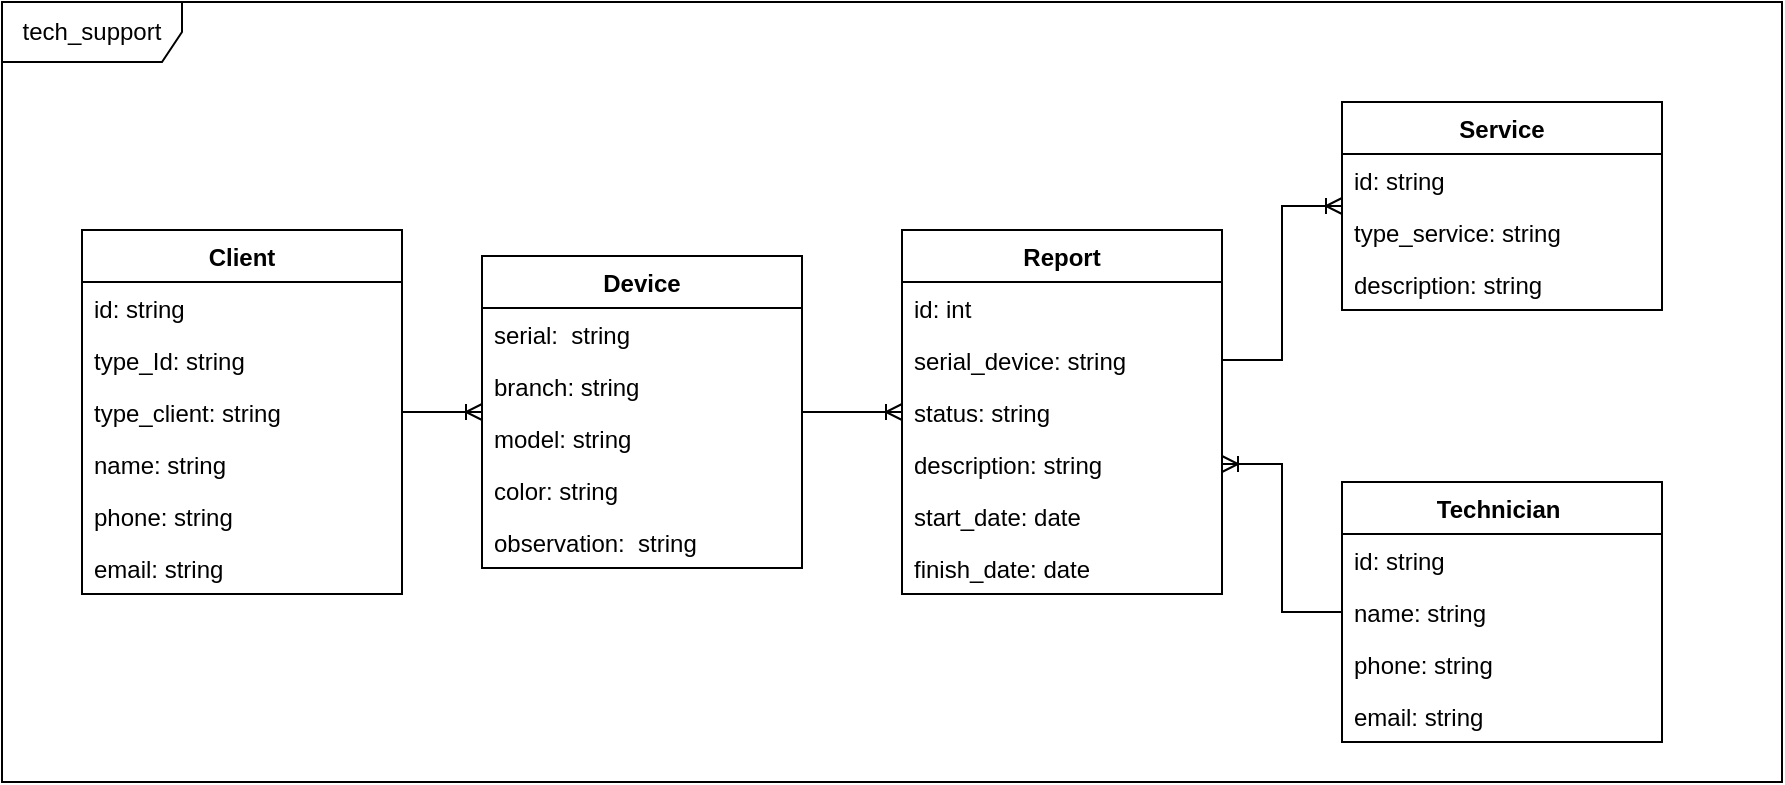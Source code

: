 <mxfile version="23.1.5" type="github">
  <diagram name="Page-1" id="c4acf3e9-155e-7222-9cf6-157b1a14988f">
    <mxGraphModel dx="2524" dy="738" grid="1" gridSize="10" guides="1" tooltips="1" connect="1" arrows="1" fold="1" page="1" pageScale="1" pageWidth="850" pageHeight="1100" background="none" math="0" shadow="0">
      <root>
        <mxCell id="0" />
        <mxCell id="1" parent="0" />
        <mxCell id="_uSCvURwKUzpiehT5G8Y-1" value="Client" style="swimlane;fontStyle=1;align=center;verticalAlign=top;childLayout=stackLayout;horizontal=1;startSize=26;horizontalStack=0;resizeParent=1;resizeParentMax=0;resizeLast=0;collapsible=1;marginBottom=0;whiteSpace=wrap;html=1;" vertex="1" parent="1">
          <mxGeometry x="-180" y="424" width="160" height="182" as="geometry" />
        </mxCell>
        <mxCell id="_uSCvURwKUzpiehT5G8Y-6" value="id: string" style="text;strokeColor=none;fillColor=none;align=left;verticalAlign=top;spacingLeft=4;spacingRight=4;overflow=hidden;rotatable=0;points=[[0,0.5],[1,0.5]];portConstraint=eastwest;whiteSpace=wrap;html=1;" vertex="1" parent="_uSCvURwKUzpiehT5G8Y-1">
          <mxGeometry y="26" width="160" height="26" as="geometry" />
        </mxCell>
        <mxCell id="_uSCvURwKUzpiehT5G8Y-9" value="type_Id: string" style="text;strokeColor=none;fillColor=none;align=left;verticalAlign=top;spacingLeft=4;spacingRight=4;overflow=hidden;rotatable=0;points=[[0,0.5],[1,0.5]];portConstraint=eastwest;whiteSpace=wrap;html=1;" vertex="1" parent="_uSCvURwKUzpiehT5G8Y-1">
          <mxGeometry y="52" width="160" height="26" as="geometry" />
        </mxCell>
        <mxCell id="_uSCvURwKUzpiehT5G8Y-2" value="type_client: string&lt;span style=&quot;white-space: pre;&quot;&gt;&#x9;&lt;/span&gt;" style="text;strokeColor=none;fillColor=none;align=left;verticalAlign=top;spacingLeft=4;spacingRight=4;overflow=hidden;rotatable=0;points=[[0,0.5],[1,0.5]];portConstraint=eastwest;whiteSpace=wrap;html=1;" vertex="1" parent="_uSCvURwKUzpiehT5G8Y-1">
          <mxGeometry y="78" width="160" height="26" as="geometry" />
        </mxCell>
        <mxCell id="_uSCvURwKUzpiehT5G8Y-5" value="name: string" style="text;strokeColor=none;fillColor=none;align=left;verticalAlign=top;spacingLeft=4;spacingRight=4;overflow=hidden;rotatable=0;points=[[0,0.5],[1,0.5]];portConstraint=eastwest;whiteSpace=wrap;html=1;" vertex="1" parent="_uSCvURwKUzpiehT5G8Y-1">
          <mxGeometry y="104" width="160" height="26" as="geometry" />
        </mxCell>
        <mxCell id="_uSCvURwKUzpiehT5G8Y-7" value="phone: string" style="text;strokeColor=none;fillColor=none;align=left;verticalAlign=top;spacingLeft=4;spacingRight=4;overflow=hidden;rotatable=0;points=[[0,0.5],[1,0.5]];portConstraint=eastwest;whiteSpace=wrap;html=1;" vertex="1" parent="_uSCvURwKUzpiehT5G8Y-1">
          <mxGeometry y="130" width="160" height="26" as="geometry" />
        </mxCell>
        <mxCell id="_uSCvURwKUzpiehT5G8Y-8" value="email: string" style="text;strokeColor=none;fillColor=none;align=left;verticalAlign=top;spacingLeft=4;spacingRight=4;overflow=hidden;rotatable=0;points=[[0,0.5],[1,0.5]];portConstraint=eastwest;whiteSpace=wrap;html=1;" vertex="1" parent="_uSCvURwKUzpiehT5G8Y-1">
          <mxGeometry y="156" width="160" height="26" as="geometry" />
        </mxCell>
        <mxCell id="_uSCvURwKUzpiehT5G8Y-10" value="Technician&amp;nbsp;" style="swimlane;fontStyle=1;align=center;verticalAlign=top;childLayout=stackLayout;horizontal=1;startSize=26;horizontalStack=0;resizeParent=1;resizeParentMax=0;resizeLast=0;collapsible=1;marginBottom=0;whiteSpace=wrap;html=1;" vertex="1" parent="1">
          <mxGeometry x="450" y="550" width="160" height="130" as="geometry" />
        </mxCell>
        <mxCell id="_uSCvURwKUzpiehT5G8Y-11" value="id: string&lt;div&gt;&lt;br/&gt;&lt;/div&gt;" style="text;strokeColor=none;fillColor=none;align=left;verticalAlign=top;spacingLeft=4;spacingRight=4;overflow=hidden;rotatable=0;points=[[0,0.5],[1,0.5]];portConstraint=eastwest;whiteSpace=wrap;html=1;" vertex="1" parent="_uSCvURwKUzpiehT5G8Y-10">
          <mxGeometry y="26" width="160" height="26" as="geometry" />
        </mxCell>
        <mxCell id="_uSCvURwKUzpiehT5G8Y-14" value="name: string" style="text;strokeColor=none;fillColor=none;align=left;verticalAlign=top;spacingLeft=4;spacingRight=4;overflow=hidden;rotatable=0;points=[[0,0.5],[1,0.5]];portConstraint=eastwest;whiteSpace=wrap;html=1;" vertex="1" parent="_uSCvURwKUzpiehT5G8Y-10">
          <mxGeometry y="52" width="160" height="26" as="geometry" />
        </mxCell>
        <mxCell id="_uSCvURwKUzpiehT5G8Y-15" value="phone: string" style="text;strokeColor=none;fillColor=none;align=left;verticalAlign=top;spacingLeft=4;spacingRight=4;overflow=hidden;rotatable=0;points=[[0,0.5],[1,0.5]];portConstraint=eastwest;whiteSpace=wrap;html=1;" vertex="1" parent="_uSCvURwKUzpiehT5G8Y-10">
          <mxGeometry y="78" width="160" height="26" as="geometry" />
        </mxCell>
        <mxCell id="_uSCvURwKUzpiehT5G8Y-16" value="email: string" style="text;strokeColor=none;fillColor=none;align=left;verticalAlign=top;spacingLeft=4;spacingRight=4;overflow=hidden;rotatable=0;points=[[0,0.5],[1,0.5]];portConstraint=eastwest;whiteSpace=wrap;html=1;" vertex="1" parent="_uSCvURwKUzpiehT5G8Y-10">
          <mxGeometry y="104" width="160" height="26" as="geometry" />
        </mxCell>
        <mxCell id="_uSCvURwKUzpiehT5G8Y-17" value="Device" style="swimlane;fontStyle=1;align=center;verticalAlign=top;childLayout=stackLayout;horizontal=1;startSize=26;horizontalStack=0;resizeParent=1;resizeParentMax=0;resizeLast=0;collapsible=1;marginBottom=0;whiteSpace=wrap;html=1;" vertex="1" parent="1">
          <mxGeometry x="20" y="437" width="160" height="156" as="geometry" />
        </mxCell>
        <mxCell id="_uSCvURwKUzpiehT5G8Y-18" value="serial:&amp;nbsp; string&lt;div&gt;&lt;br&gt;&lt;/div&gt;" style="text;strokeColor=none;fillColor=none;align=left;verticalAlign=top;spacingLeft=4;spacingRight=4;overflow=hidden;rotatable=0;points=[[0,0.5],[1,0.5]];portConstraint=eastwest;whiteSpace=wrap;html=1;" vertex="1" parent="_uSCvURwKUzpiehT5G8Y-17">
          <mxGeometry y="26" width="160" height="26" as="geometry" />
        </mxCell>
        <mxCell id="_uSCvURwKUzpiehT5G8Y-21" value="branch: string&lt;div&gt;&lt;br&gt;&lt;/div&gt;" style="text;strokeColor=none;fillColor=none;align=left;verticalAlign=top;spacingLeft=4;spacingRight=4;overflow=hidden;rotatable=0;points=[[0,0.5],[1,0.5]];portConstraint=eastwest;whiteSpace=wrap;html=1;" vertex="1" parent="_uSCvURwKUzpiehT5G8Y-17">
          <mxGeometry y="52" width="160" height="26" as="geometry" />
        </mxCell>
        <mxCell id="_uSCvURwKUzpiehT5G8Y-22" value="model: string" style="text;strokeColor=none;fillColor=none;align=left;verticalAlign=top;spacingLeft=4;spacingRight=4;overflow=hidden;rotatable=0;points=[[0,0.5],[1,0.5]];portConstraint=eastwest;whiteSpace=wrap;html=1;" vertex="1" parent="_uSCvURwKUzpiehT5G8Y-17">
          <mxGeometry y="78" width="160" height="26" as="geometry" />
        </mxCell>
        <mxCell id="_uSCvURwKUzpiehT5G8Y-23" value="color: string" style="text;strokeColor=none;fillColor=none;align=left;verticalAlign=top;spacingLeft=4;spacingRight=4;overflow=hidden;rotatable=0;points=[[0,0.5],[1,0.5]];portConstraint=eastwest;whiteSpace=wrap;html=1;" vertex="1" parent="_uSCvURwKUzpiehT5G8Y-17">
          <mxGeometry y="104" width="160" height="26" as="geometry" />
        </mxCell>
        <mxCell id="_uSCvURwKUzpiehT5G8Y-24" value="observation:&amp;nbsp; string" style="text;strokeColor=none;fillColor=none;align=left;verticalAlign=top;spacingLeft=4;spacingRight=4;overflow=hidden;rotatable=0;points=[[0,0.5],[1,0.5]];portConstraint=eastwest;whiteSpace=wrap;html=1;" vertex="1" parent="_uSCvURwKUzpiehT5G8Y-17">
          <mxGeometry y="130" width="160" height="26" as="geometry" />
        </mxCell>
        <mxCell id="_uSCvURwKUzpiehT5G8Y-25" value="Report" style="swimlane;fontStyle=1;align=center;verticalAlign=top;childLayout=stackLayout;horizontal=1;startSize=26;horizontalStack=0;resizeParent=1;resizeParentMax=0;resizeLast=0;collapsible=1;marginBottom=0;whiteSpace=wrap;html=1;" vertex="1" parent="1">
          <mxGeometry x="230" y="424" width="160" height="182" as="geometry" />
        </mxCell>
        <mxCell id="_uSCvURwKUzpiehT5G8Y-26" value="id: int" style="text;strokeColor=none;fillColor=none;align=left;verticalAlign=top;spacingLeft=4;spacingRight=4;overflow=hidden;rotatable=0;points=[[0,0.5],[1,0.5]];portConstraint=eastwest;whiteSpace=wrap;html=1;" vertex="1" parent="_uSCvURwKUzpiehT5G8Y-25">
          <mxGeometry y="26" width="160" height="26" as="geometry" />
        </mxCell>
        <mxCell id="_uSCvURwKUzpiehT5G8Y-31" value="serial_device: string" style="text;strokeColor=none;fillColor=none;align=left;verticalAlign=top;spacingLeft=4;spacingRight=4;overflow=hidden;rotatable=0;points=[[0,0.5],[1,0.5]];portConstraint=eastwest;whiteSpace=wrap;html=1;" vertex="1" parent="_uSCvURwKUzpiehT5G8Y-25">
          <mxGeometry y="52" width="160" height="26" as="geometry" />
        </mxCell>
        <mxCell id="_uSCvURwKUzpiehT5G8Y-30" value="status: string&lt;br&gt;&lt;span style=&quot;white-space: pre;&quot;&gt;&#x9;&lt;/span&gt;&lt;span style=&quot;white-space: pre;&quot;&gt;&#x9;&lt;/span&gt;&lt;span style=&quot;white-space: pre;&quot;&gt;&#x9;&lt;/span&gt;&lt;span style=&quot;white-space: pre;&quot;&gt;&#x9;&lt;/span&gt;&lt;span style=&quot;white-space: pre;&quot;&gt;&#x9;&lt;/span&gt;&lt;span style=&quot;white-space: pre;&quot;&gt;&#x9;&lt;/span&gt;&lt;span style=&quot;white-space: pre;&quot;&gt;&#x9;&lt;/span&gt;" style="text;strokeColor=none;fillColor=none;align=left;verticalAlign=top;spacingLeft=4;spacingRight=4;overflow=hidden;rotatable=0;points=[[0,0.5],[1,0.5]];portConstraint=eastwest;whiteSpace=wrap;html=1;" vertex="1" parent="_uSCvURwKUzpiehT5G8Y-25">
          <mxGeometry y="78" width="160" height="26" as="geometry" />
        </mxCell>
        <mxCell id="_uSCvURwKUzpiehT5G8Y-29" value="description: string" style="text;strokeColor=none;fillColor=none;align=left;verticalAlign=top;spacingLeft=4;spacingRight=4;overflow=hidden;rotatable=0;points=[[0,0.5],[1,0.5]];portConstraint=eastwest;whiteSpace=wrap;html=1;" vertex="1" parent="_uSCvURwKUzpiehT5G8Y-25">
          <mxGeometry y="104" width="160" height="26" as="geometry" />
        </mxCell>
        <mxCell id="_uSCvURwKUzpiehT5G8Y-96" value="start_date: date&lt;div&gt;&lt;span style=&quot;white-space: pre;&quot;&gt;&#x9;&lt;/span&gt;&amp;nbsp;&lt;br&gt;&lt;/div&gt;" style="text;strokeColor=none;fillColor=none;align=left;verticalAlign=top;spacingLeft=4;spacingRight=4;overflow=hidden;rotatable=0;points=[[0,0.5],[1,0.5]];portConstraint=eastwest;whiteSpace=wrap;html=1;" vertex="1" parent="_uSCvURwKUzpiehT5G8Y-25">
          <mxGeometry y="130" width="160" height="26" as="geometry" />
        </mxCell>
        <mxCell id="_uSCvURwKUzpiehT5G8Y-95" value="finish_date: date" style="text;strokeColor=none;fillColor=none;align=left;verticalAlign=top;spacingLeft=4;spacingRight=4;overflow=hidden;rotatable=0;points=[[0,0.5],[1,0.5]];portConstraint=eastwest;whiteSpace=wrap;html=1;" vertex="1" parent="_uSCvURwKUzpiehT5G8Y-25">
          <mxGeometry y="156" width="160" height="26" as="geometry" />
        </mxCell>
        <mxCell id="_uSCvURwKUzpiehT5G8Y-36" value="Service" style="swimlane;fontStyle=1;align=center;verticalAlign=top;childLayout=stackLayout;horizontal=1;startSize=26;horizontalStack=0;resizeParent=1;resizeParentMax=0;resizeLast=0;collapsible=1;marginBottom=0;whiteSpace=wrap;html=1;" vertex="1" parent="1">
          <mxGeometry x="450" y="360" width="160" height="104" as="geometry" />
        </mxCell>
        <mxCell id="_uSCvURwKUzpiehT5G8Y-37" value="id: string&amp;nbsp;&lt;div&gt;&lt;br&gt;&lt;/div&gt;" style="text;strokeColor=none;fillColor=none;align=left;verticalAlign=top;spacingLeft=4;spacingRight=4;overflow=hidden;rotatable=0;points=[[0,0.5],[1,0.5]];portConstraint=eastwest;whiteSpace=wrap;html=1;" vertex="1" parent="_uSCvURwKUzpiehT5G8Y-36">
          <mxGeometry y="26" width="160" height="26" as="geometry" />
        </mxCell>
        <mxCell id="_uSCvURwKUzpiehT5G8Y-42" value="type_service: string" style="text;strokeColor=none;fillColor=none;align=left;verticalAlign=top;spacingLeft=4;spacingRight=4;overflow=hidden;rotatable=0;points=[[0,0.5],[1,0.5]];portConstraint=eastwest;whiteSpace=wrap;html=1;" vertex="1" parent="_uSCvURwKUzpiehT5G8Y-36">
          <mxGeometry y="52" width="160" height="26" as="geometry" />
        </mxCell>
        <mxCell id="_uSCvURwKUzpiehT5G8Y-43" value="description: string" style="text;strokeColor=none;fillColor=none;align=left;verticalAlign=top;spacingLeft=4;spacingRight=4;overflow=hidden;rotatable=0;points=[[0,0.5],[1,0.5]];portConstraint=eastwest;whiteSpace=wrap;html=1;" vertex="1" parent="_uSCvURwKUzpiehT5G8Y-36">
          <mxGeometry y="78" width="160" height="26" as="geometry" />
        </mxCell>
        <mxCell id="_uSCvURwKUzpiehT5G8Y-90" value="" style="edgeStyle=entityRelationEdgeStyle;fontSize=12;html=1;endArrow=ERoneToMany;rounded=0;" edge="1" parent="1" source="_uSCvURwKUzpiehT5G8Y-1" target="_uSCvURwKUzpiehT5G8Y-17">
          <mxGeometry width="100" height="100" relative="1" as="geometry">
            <mxPoint x="270" y="460" as="sourcePoint" />
            <mxPoint x="370" y="360" as="targetPoint" />
          </mxGeometry>
        </mxCell>
        <mxCell id="_uSCvURwKUzpiehT5G8Y-92" value="" style="edgeStyle=entityRelationEdgeStyle;fontSize=12;html=1;endArrow=ERoneToMany;rounded=0;" edge="1" parent="1" source="_uSCvURwKUzpiehT5G8Y-17" target="_uSCvURwKUzpiehT5G8Y-25">
          <mxGeometry width="100" height="100" relative="1" as="geometry">
            <mxPoint x="190" y="278" as="sourcePoint" />
            <mxPoint x="370" y="360" as="targetPoint" />
          </mxGeometry>
        </mxCell>
        <mxCell id="_uSCvURwKUzpiehT5G8Y-93" value="" style="edgeStyle=entityRelationEdgeStyle;fontSize=12;html=1;endArrow=ERoneToMany;rounded=0;entryX=1;entryY=0.5;entryDx=0;entryDy=0;" edge="1" parent="1" source="_uSCvURwKUzpiehT5G8Y-10" target="_uSCvURwKUzpiehT5G8Y-29">
          <mxGeometry width="100" height="100" relative="1" as="geometry">
            <mxPoint x="270" y="460" as="sourcePoint" />
            <mxPoint x="370" y="360" as="targetPoint" />
          </mxGeometry>
        </mxCell>
        <mxCell id="_uSCvURwKUzpiehT5G8Y-94" value="" style="edgeStyle=entityRelationEdgeStyle;fontSize=12;html=1;endArrow=ERoneToMany;rounded=0;exitX=1;exitY=0.5;exitDx=0;exitDy=0;" edge="1" parent="1" source="_uSCvURwKUzpiehT5G8Y-31" target="_uSCvURwKUzpiehT5G8Y-36">
          <mxGeometry width="100" height="100" relative="1" as="geometry">
            <mxPoint x="270" y="460" as="sourcePoint" />
            <mxPoint x="370" y="360" as="targetPoint" />
          </mxGeometry>
        </mxCell>
        <mxCell id="_uSCvURwKUzpiehT5G8Y-97" value="tech_support" style="shape=umlFrame;whiteSpace=wrap;html=1;pointerEvents=0;width=90;height=30;" vertex="1" parent="1">
          <mxGeometry x="-220" y="310" width="890" height="390" as="geometry" />
        </mxCell>
      </root>
    </mxGraphModel>
  </diagram>
</mxfile>
